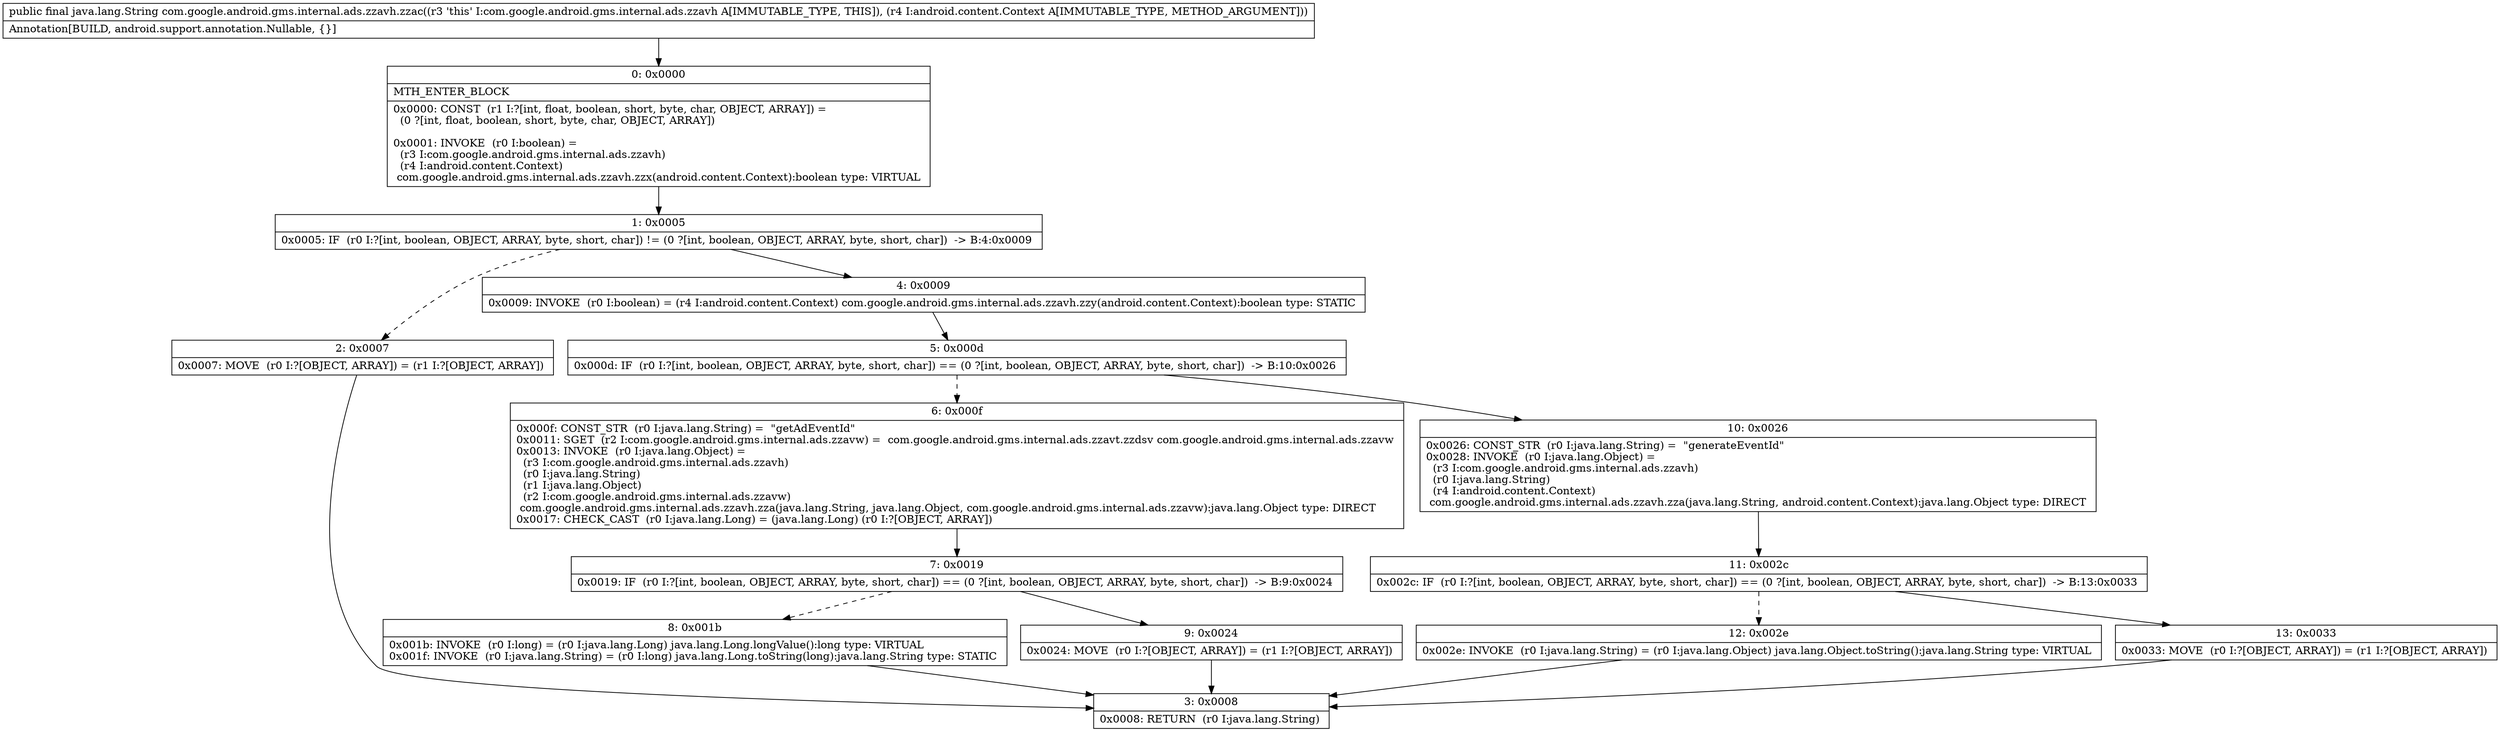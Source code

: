 digraph "CFG forcom.google.android.gms.internal.ads.zzavh.zzac(Landroid\/content\/Context;)Ljava\/lang\/String;" {
Node_0 [shape=record,label="{0\:\ 0x0000|MTH_ENTER_BLOCK\l|0x0000: CONST  (r1 I:?[int, float, boolean, short, byte, char, OBJECT, ARRAY]) = \l  (0 ?[int, float, boolean, short, byte, char, OBJECT, ARRAY])\l \l0x0001: INVOKE  (r0 I:boolean) = \l  (r3 I:com.google.android.gms.internal.ads.zzavh)\l  (r4 I:android.content.Context)\l com.google.android.gms.internal.ads.zzavh.zzx(android.content.Context):boolean type: VIRTUAL \l}"];
Node_1 [shape=record,label="{1\:\ 0x0005|0x0005: IF  (r0 I:?[int, boolean, OBJECT, ARRAY, byte, short, char]) != (0 ?[int, boolean, OBJECT, ARRAY, byte, short, char])  \-\> B:4:0x0009 \l}"];
Node_2 [shape=record,label="{2\:\ 0x0007|0x0007: MOVE  (r0 I:?[OBJECT, ARRAY]) = (r1 I:?[OBJECT, ARRAY]) \l}"];
Node_3 [shape=record,label="{3\:\ 0x0008|0x0008: RETURN  (r0 I:java.lang.String) \l}"];
Node_4 [shape=record,label="{4\:\ 0x0009|0x0009: INVOKE  (r0 I:boolean) = (r4 I:android.content.Context) com.google.android.gms.internal.ads.zzavh.zzy(android.content.Context):boolean type: STATIC \l}"];
Node_5 [shape=record,label="{5\:\ 0x000d|0x000d: IF  (r0 I:?[int, boolean, OBJECT, ARRAY, byte, short, char]) == (0 ?[int, boolean, OBJECT, ARRAY, byte, short, char])  \-\> B:10:0x0026 \l}"];
Node_6 [shape=record,label="{6\:\ 0x000f|0x000f: CONST_STR  (r0 I:java.lang.String) =  \"getAdEventId\" \l0x0011: SGET  (r2 I:com.google.android.gms.internal.ads.zzavw) =  com.google.android.gms.internal.ads.zzavt.zzdsv com.google.android.gms.internal.ads.zzavw \l0x0013: INVOKE  (r0 I:java.lang.Object) = \l  (r3 I:com.google.android.gms.internal.ads.zzavh)\l  (r0 I:java.lang.String)\l  (r1 I:java.lang.Object)\l  (r2 I:com.google.android.gms.internal.ads.zzavw)\l com.google.android.gms.internal.ads.zzavh.zza(java.lang.String, java.lang.Object, com.google.android.gms.internal.ads.zzavw):java.lang.Object type: DIRECT \l0x0017: CHECK_CAST  (r0 I:java.lang.Long) = (java.lang.Long) (r0 I:?[OBJECT, ARRAY]) \l}"];
Node_7 [shape=record,label="{7\:\ 0x0019|0x0019: IF  (r0 I:?[int, boolean, OBJECT, ARRAY, byte, short, char]) == (0 ?[int, boolean, OBJECT, ARRAY, byte, short, char])  \-\> B:9:0x0024 \l}"];
Node_8 [shape=record,label="{8\:\ 0x001b|0x001b: INVOKE  (r0 I:long) = (r0 I:java.lang.Long) java.lang.Long.longValue():long type: VIRTUAL \l0x001f: INVOKE  (r0 I:java.lang.String) = (r0 I:long) java.lang.Long.toString(long):java.lang.String type: STATIC \l}"];
Node_9 [shape=record,label="{9\:\ 0x0024|0x0024: MOVE  (r0 I:?[OBJECT, ARRAY]) = (r1 I:?[OBJECT, ARRAY]) \l}"];
Node_10 [shape=record,label="{10\:\ 0x0026|0x0026: CONST_STR  (r0 I:java.lang.String) =  \"generateEventId\" \l0x0028: INVOKE  (r0 I:java.lang.Object) = \l  (r3 I:com.google.android.gms.internal.ads.zzavh)\l  (r0 I:java.lang.String)\l  (r4 I:android.content.Context)\l com.google.android.gms.internal.ads.zzavh.zza(java.lang.String, android.content.Context):java.lang.Object type: DIRECT \l}"];
Node_11 [shape=record,label="{11\:\ 0x002c|0x002c: IF  (r0 I:?[int, boolean, OBJECT, ARRAY, byte, short, char]) == (0 ?[int, boolean, OBJECT, ARRAY, byte, short, char])  \-\> B:13:0x0033 \l}"];
Node_12 [shape=record,label="{12\:\ 0x002e|0x002e: INVOKE  (r0 I:java.lang.String) = (r0 I:java.lang.Object) java.lang.Object.toString():java.lang.String type: VIRTUAL \l}"];
Node_13 [shape=record,label="{13\:\ 0x0033|0x0033: MOVE  (r0 I:?[OBJECT, ARRAY]) = (r1 I:?[OBJECT, ARRAY]) \l}"];
MethodNode[shape=record,label="{public final java.lang.String com.google.android.gms.internal.ads.zzavh.zzac((r3 'this' I:com.google.android.gms.internal.ads.zzavh A[IMMUTABLE_TYPE, THIS]), (r4 I:android.content.Context A[IMMUTABLE_TYPE, METHOD_ARGUMENT]))  | Annotation[BUILD, android.support.annotation.Nullable, \{\}]\l}"];
MethodNode -> Node_0;
Node_0 -> Node_1;
Node_1 -> Node_2[style=dashed];
Node_1 -> Node_4;
Node_2 -> Node_3;
Node_4 -> Node_5;
Node_5 -> Node_6[style=dashed];
Node_5 -> Node_10;
Node_6 -> Node_7;
Node_7 -> Node_8[style=dashed];
Node_7 -> Node_9;
Node_8 -> Node_3;
Node_9 -> Node_3;
Node_10 -> Node_11;
Node_11 -> Node_12[style=dashed];
Node_11 -> Node_13;
Node_12 -> Node_3;
Node_13 -> Node_3;
}

